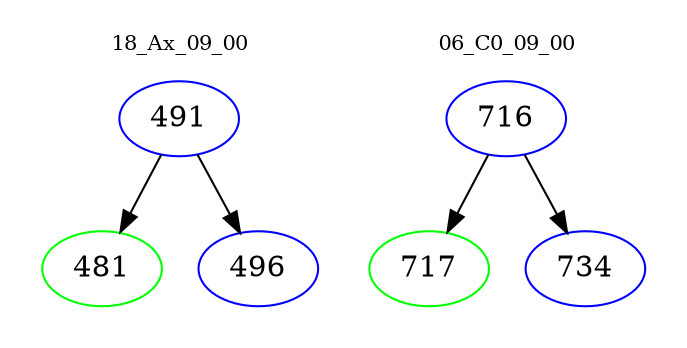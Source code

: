 digraph{
subgraph cluster_0 {
color = white
label = "18_Ax_09_00";
fontsize=10;
T0_491 [label="491", color="blue"]
T0_491 -> T0_481 [color="black"]
T0_481 [label="481", color="green"]
T0_491 -> T0_496 [color="black"]
T0_496 [label="496", color="blue"]
}
subgraph cluster_1 {
color = white
label = "06_C0_09_00";
fontsize=10;
T1_716 [label="716", color="blue"]
T1_716 -> T1_717 [color="black"]
T1_717 [label="717", color="green"]
T1_716 -> T1_734 [color="black"]
T1_734 [label="734", color="blue"]
}
}
